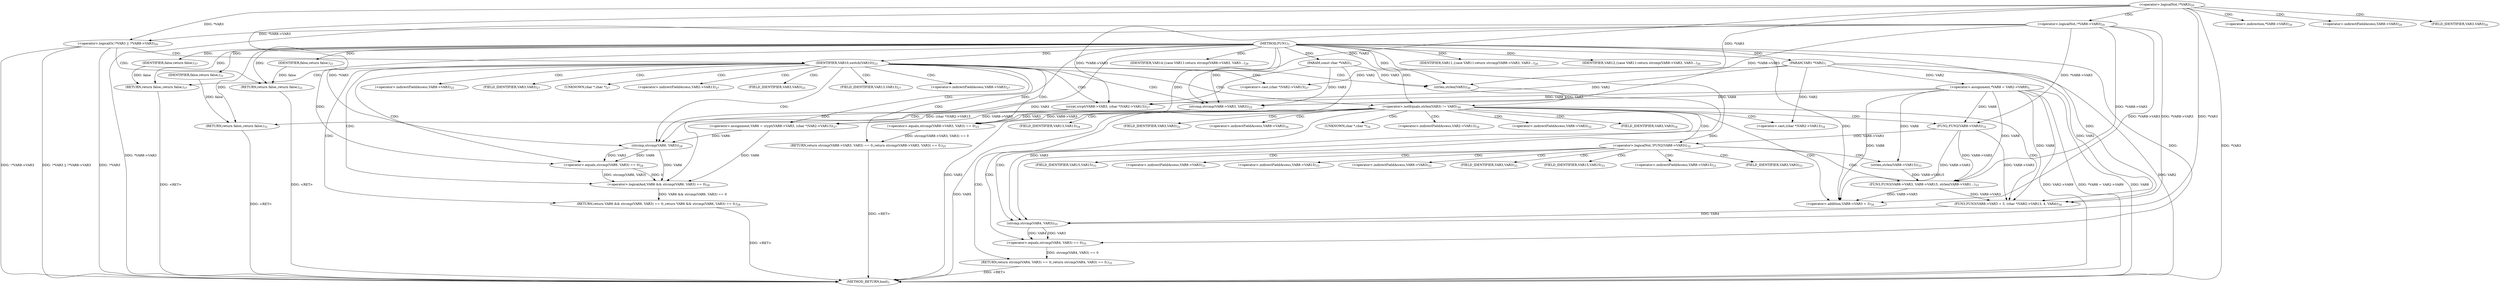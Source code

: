 digraph "FUN1" {  
"8" [label = <(METHOD,FUN1)<SUB>1</SUB>> ]
"119" [label = <(METHOD_RETURN,bool)<SUB>1</SUB>> ]
"9" [label = <(PARAM,VAR1 *VAR2)<SUB>1</SUB>> ]
"10" [label = <(PARAM,const char *VAR3)<SUB>1</SUB>> ]
"15" [label = <(&lt;operator&gt;.assignment,*VAR8 = VAR2-&gt;VAR9)<SUB>5</SUB>> ]
"117" [label = <(RETURN,return false;,return false;)<SUB>37</SUB>> ]
"21" [label = <(&lt;operator&gt;.logicalOr,!*VAR3 || !*VAR8-&gt;VAR3)<SUB>20</SUB>> ]
"34" [label = <(IDENTIFIER,VAR10,switch(VAR10))<SUB>23</SUB>> ]
"118" [label = <(IDENTIFIER,false,return false;)<SUB>37</SUB>> ]
"31" [label = <(RETURN,return false;,return false;)<SUB>21</SUB>> ]
"37" [label = <(IDENTIFIER,VAR11,{
	case VAR11:
		return strcmp(VAR8-&gt;VAR3, VAR3...)<SUB>24</SUB>> ]
"38" [label = <(RETURN,return strcmp(VAR8-&gt;VAR3, VAR3) == 0;,return strcmp(VAR8-&gt;VAR3, VAR3) == 0;)<SUB>25</SUB>> ]
"47" [label = <(IDENTIFIER,VAR12,{
	case VAR11:
		return strcmp(VAR8-&gt;VAR3, VAR3...)<SUB>26</SUB>> ]
"48" [label = <(&lt;operator&gt;.assignment,VAR6 = crypt(VAR8-&gt;VAR3, (char *)VAR2-&gt;VAR13))<SUB>27</SUB>> ]
"59" [label = <(RETURN,return VAR6 &amp;&amp; strcmp(VAR6, VAR3) == 0;,return VAR6 &amp;&amp; strcmp(VAR6, VAR3) == 0;)<SUB>28</SUB>> ]
"68" [label = <(IDENTIFIER,VAR14,{
	case VAR11:
		return strcmp(VAR8-&gt;VAR3, VAR3...)<SUB>29</SUB>> ]
"98" [label = <(FUN3,FUN3(VAR8-&gt;VAR3 + 3, (char *)VAR2-&gt;VAR13, 4, VAR4))<SUB>34</SUB>> ]
"111" [label = <(RETURN,return strcmp(VAR4, VAR3) == 0;,return strcmp(VAR4, VAR3) == 0;)<SUB>35</SUB>> ]
"22" [label = <(&lt;operator&gt;.logicalNot,!*VAR3)<SUB>20</SUB>> ]
"25" [label = <(&lt;operator&gt;.logicalNot,!*VAR8-&gt;VAR3)<SUB>20</SUB>> ]
"32" [label = <(IDENTIFIER,false,return false;)<SUB>21</SUB>> ]
"39" [label = <(&lt;operator&gt;.equals,strcmp(VAR8-&gt;VAR3, VAR3) == 0)<SUB>25</SUB>> ]
"60" [label = <(&lt;operator&gt;.logicalAnd,VAR6 &amp;&amp; strcmp(VAR6, VAR3) == 0)<SUB>28</SUB>> ]
"70" [label = <(&lt;operator&gt;.notEquals,strlen(VAR3) != VAR5)<SUB>30</SUB>> ]
"78" [label = <(&lt;operator&gt;.logicalNot,!FUN2(VAR8-&gt;VAR3))<SUB>32</SUB>> ]
"112" [label = <(&lt;operator&gt;.equals,strcmp(VAR4, VAR3) == 0)<SUB>35</SUB>> ]
"50" [label = <(crypt,crypt(VAR8-&gt;VAR3, (char *)VAR2-&gt;VAR13))<SUB>27</SUB>> ]
"75" [label = <(RETURN,return false;,return false;)<SUB>31</SUB>> ]
"84" [label = <(FUN3,FUN3(VAR8-&gt;VAR3, VAR8-&gt;VAR15, strlen(VAR8-&gt;VAR1...)<SUB>33</SUB>> ]
"99" [label = <(&lt;operator&gt;.addition,VAR8-&gt;VAR3 + 3)<SUB>34</SUB>> ]
"104" [label = <(&lt;operator&gt;.cast,(char *)VAR2-&gt;VAR13)<SUB>34</SUB>> ]
"40" [label = <(strcmp,strcmp(VAR8-&gt;VAR3, VAR3))<SUB>25</SUB>> ]
"54" [label = <(&lt;operator&gt;.cast,(char *)VAR2-&gt;VAR13)<SUB>27</SUB>> ]
"62" [label = <(&lt;operator&gt;.equals,strcmp(VAR6, VAR3) == 0)<SUB>28</SUB>> ]
"71" [label = <(strlen,strlen(VAR3))<SUB>30</SUB>> ]
"76" [label = <(IDENTIFIER,false,return false;)<SUB>31</SUB>> ]
"79" [label = <(FUN2,FUN2(VAR8-&gt;VAR3))<SUB>32</SUB>> ]
"113" [label = <(strcmp,strcmp(VAR4, VAR3))<SUB>35</SUB>> ]
"63" [label = <(strcmp,strcmp(VAR6, VAR3))<SUB>28</SUB>> ]
"91" [label = <(strlen,strlen(VAR8-&gt;VAR15))<SUB>33</SUB>> ]
"26" [label = <(&lt;operator&gt;.indirection,*VAR8-&gt;VAR3)<SUB>20</SUB>> ]
"27" [label = <(&lt;operator&gt;.indirectFieldAccess,VAR8-&gt;VAR3)<SUB>20</SUB>> ]
"51" [label = <(&lt;operator&gt;.indirectFieldAccess,VAR8-&gt;VAR3)<SUB>27</SUB>> ]
"100" [label = <(&lt;operator&gt;.indirectFieldAccess,VAR8-&gt;VAR3)<SUB>34</SUB>> ]
"105" [label = <(UNKNOWN,char *,char *)<SUB>34</SUB>> ]
"106" [label = <(&lt;operator&gt;.indirectFieldAccess,VAR2-&gt;VAR13)<SUB>34</SUB>> ]
"29" [label = <(FIELD_IDENTIFIER,VAR3,VAR3)<SUB>20</SUB>> ]
"41" [label = <(&lt;operator&gt;.indirectFieldAccess,VAR8-&gt;VAR3)<SUB>25</SUB>> ]
"53" [label = <(FIELD_IDENTIFIER,VAR3,VAR3)<SUB>27</SUB>> ]
"55" [label = <(UNKNOWN,char *,char *)<SUB>27</SUB>> ]
"56" [label = <(&lt;operator&gt;.indirectFieldAccess,VAR2-&gt;VAR13)<SUB>27</SUB>> ]
"80" [label = <(&lt;operator&gt;.indirectFieldAccess,VAR8-&gt;VAR3)<SUB>32</SUB>> ]
"85" [label = <(&lt;operator&gt;.indirectFieldAccess,VAR8-&gt;VAR3)<SUB>33</SUB>> ]
"88" [label = <(&lt;operator&gt;.indirectFieldAccess,VAR8-&gt;VAR15)<SUB>33</SUB>> ]
"95" [label = <(&lt;operator&gt;.indirectFieldAccess,VAR8-&gt;VAR3)<SUB>33</SUB>> ]
"102" [label = <(FIELD_IDENTIFIER,VAR3,VAR3)<SUB>34</SUB>> ]
"108" [label = <(FIELD_IDENTIFIER,VAR13,VAR13)<SUB>34</SUB>> ]
"43" [label = <(FIELD_IDENTIFIER,VAR3,VAR3)<SUB>25</SUB>> ]
"58" [label = <(FIELD_IDENTIFIER,VAR13,VAR13)<SUB>27</SUB>> ]
"82" [label = <(FIELD_IDENTIFIER,VAR3,VAR3)<SUB>32</SUB>> ]
"87" [label = <(FIELD_IDENTIFIER,VAR3,VAR3)<SUB>33</SUB>> ]
"90" [label = <(FIELD_IDENTIFIER,VAR15,VAR15)<SUB>33</SUB>> ]
"92" [label = <(&lt;operator&gt;.indirectFieldAccess,VAR8-&gt;VAR15)<SUB>33</SUB>> ]
"97" [label = <(FIELD_IDENTIFIER,VAR3,VAR3)<SUB>33</SUB>> ]
"94" [label = <(FIELD_IDENTIFIER,VAR15,VAR15)<SUB>33</SUB>> ]
  "38" -> "119"  [ label = "DDG: &lt;RET&gt;"] 
  "75" -> "119"  [ label = "DDG: &lt;RET&gt;"] 
  "111" -> "119"  [ label = "DDG: &lt;RET&gt;"] 
  "117" -> "119"  [ label = "DDG: &lt;RET&gt;"] 
  "31" -> "119"  [ label = "DDG: &lt;RET&gt;"] 
  "59" -> "119"  [ label = "DDG: &lt;RET&gt;"] 
  "9" -> "119"  [ label = "DDG: VAR2"] 
  "10" -> "119"  [ label = "DDG: VAR3"] 
  "15" -> "119"  [ label = "DDG: VAR8"] 
  "15" -> "119"  [ label = "DDG: VAR2-&gt;VAR9"] 
  "15" -> "119"  [ label = "DDG: *VAR8 = VAR2-&gt;VAR9"] 
  "22" -> "119"  [ label = "DDG: *VAR3"] 
  "21" -> "119"  [ label = "DDG: !*VAR3"] 
  "25" -> "119"  [ label = "DDG: *VAR8-&gt;VAR3"] 
  "21" -> "119"  [ label = "DDG: !*VAR8-&gt;VAR3"] 
  "21" -> "119"  [ label = "DDG: !*VAR3 || !*VAR8-&gt;VAR3"] 
  "70" -> "119"  [ label = "DDG: VAR5"] 
  "8" -> "9"  [ label = "DDG: "] 
  "8" -> "10"  [ label = "DDG: "] 
  "9" -> "15"  [ label = "DDG: VAR2"] 
  "118" -> "117"  [ label = "DDG: false"] 
  "8" -> "117"  [ label = "DDG: "] 
  "8" -> "34"  [ label = "DDG: "] 
  "8" -> "118"  [ label = "DDG: "] 
  "22" -> "21"  [ label = "DDG: *VAR3"] 
  "25" -> "21"  [ label = "DDG: *VAR8-&gt;VAR3"] 
  "32" -> "31"  [ label = "DDG: false"] 
  "8" -> "31"  [ label = "DDG: "] 
  "8" -> "37"  [ label = "DDG: "] 
  "39" -> "38"  [ label = "DDG: strcmp(VAR8-&gt;VAR3, VAR3) == 0"] 
  "8" -> "47"  [ label = "DDG: "] 
  "50" -> "48"  [ label = "DDG: VAR8-&gt;VAR3"] 
  "50" -> "48"  [ label = "DDG: (char *)VAR2-&gt;VAR13"] 
  "60" -> "59"  [ label = "DDG: VAR6 &amp;&amp; strcmp(VAR6, VAR3) == 0"] 
  "8" -> "68"  [ label = "DDG: "] 
  "112" -> "111"  [ label = "DDG: strcmp(VAR4, VAR3) == 0"] 
  "8" -> "32"  [ label = "DDG: "] 
  "15" -> "98"  [ label = "DDG: VAR8"] 
  "25" -> "98"  [ label = "DDG: *VAR8-&gt;VAR3"] 
  "79" -> "98"  [ label = "DDG: VAR8-&gt;VAR3"] 
  "84" -> "98"  [ label = "DDG: VAR8-&gt;VAR3"] 
  "8" -> "98"  [ label = "DDG: "] 
  "9" -> "98"  [ label = "DDG: VAR2"] 
  "40" -> "39"  [ label = "DDG: VAR8-&gt;VAR3"] 
  "40" -> "39"  [ label = "DDG: VAR3"] 
  "8" -> "39"  [ label = "DDG: "] 
  "15" -> "50"  [ label = "DDG: VAR8"] 
  "25" -> "50"  [ label = "DDG: *VAR8-&gt;VAR3"] 
  "9" -> "50"  [ label = "DDG: VAR2"] 
  "48" -> "60"  [ label = "DDG: VAR6"] 
  "63" -> "60"  [ label = "DDG: VAR6"] 
  "8" -> "60"  [ label = "DDG: "] 
  "62" -> "60"  [ label = "DDG: strcmp(VAR6, VAR3)"] 
  "62" -> "60"  [ label = "DDG: 0"] 
  "71" -> "70"  [ label = "DDG: VAR3"] 
  "8" -> "70"  [ label = "DDG: "] 
  "76" -> "75"  [ label = "DDG: false"] 
  "8" -> "75"  [ label = "DDG: "] 
  "79" -> "78"  [ label = "DDG: VAR8-&gt;VAR3"] 
  "15" -> "99"  [ label = "DDG: VAR8"] 
  "25" -> "99"  [ label = "DDG: *VAR8-&gt;VAR3"] 
  "79" -> "99"  [ label = "DDG: VAR8-&gt;VAR3"] 
  "84" -> "99"  [ label = "DDG: VAR8-&gt;VAR3"] 
  "8" -> "99"  [ label = "DDG: "] 
  "9" -> "104"  [ label = "DDG: VAR2"] 
  "113" -> "112"  [ label = "DDG: VAR4"] 
  "113" -> "112"  [ label = "DDG: VAR3"] 
  "8" -> "112"  [ label = "DDG: "] 
  "15" -> "40"  [ label = "DDG: VAR8"] 
  "25" -> "40"  [ label = "DDG: *VAR8-&gt;VAR3"] 
  "10" -> "40"  [ label = "DDG: VAR3"] 
  "22" -> "40"  [ label = "DDG: *VAR3"] 
  "8" -> "40"  [ label = "DDG: "] 
  "9" -> "54"  [ label = "DDG: VAR2"] 
  "63" -> "62"  [ label = "DDG: VAR6"] 
  "63" -> "62"  [ label = "DDG: VAR3"] 
  "8" -> "62"  [ label = "DDG: "] 
  "10" -> "71"  [ label = "DDG: VAR3"] 
  "22" -> "71"  [ label = "DDG: *VAR3"] 
  "8" -> "71"  [ label = "DDG: "] 
  "8" -> "76"  [ label = "DDG: "] 
  "15" -> "79"  [ label = "DDG: VAR8"] 
  "25" -> "79"  [ label = "DDG: *VAR8-&gt;VAR3"] 
  "15" -> "84"  [ label = "DDG: VAR8"] 
  "25" -> "84"  [ label = "DDG: *VAR8-&gt;VAR3"] 
  "79" -> "84"  [ label = "DDG: VAR8-&gt;VAR3"] 
  "91" -> "84"  [ label = "DDG: VAR8-&gt;VAR15"] 
  "98" -> "113"  [ label = "DDG: VAR4"] 
  "8" -> "113"  [ label = "DDG: "] 
  "22" -> "113"  [ label = "DDG: *VAR3"] 
  "71" -> "113"  [ label = "DDG: VAR3"] 
  "48" -> "63"  [ label = "DDG: VAR6"] 
  "8" -> "63"  [ label = "DDG: "] 
  "10" -> "63"  [ label = "DDG: VAR3"] 
  "22" -> "63"  [ label = "DDG: *VAR3"] 
  "15" -> "91"  [ label = "DDG: VAR8"] 
  "21" -> "34"  [ label = "CDG: "] 
  "21" -> "31"  [ label = "CDG: "] 
  "34" -> "48"  [ label = "CDG: "] 
  "34" -> "60"  [ label = "CDG: "] 
  "34" -> "51"  [ label = "CDG: "] 
  "34" -> "38"  [ label = "CDG: "] 
  "34" -> "56"  [ label = "CDG: "] 
  "34" -> "40"  [ label = "CDG: "] 
  "34" -> "50"  [ label = "CDG: "] 
  "34" -> "59"  [ label = "CDG: "] 
  "34" -> "54"  [ label = "CDG: "] 
  "34" -> "43"  [ label = "CDG: "] 
  "34" -> "58"  [ label = "CDG: "] 
  "34" -> "71"  [ label = "CDG: "] 
  "34" -> "53"  [ label = "CDG: "] 
  "34" -> "41"  [ label = "CDG: "] 
  "34" -> "70"  [ label = "CDG: "] 
  "34" -> "117"  [ label = "CDG: "] 
  "34" -> "55"  [ label = "CDG: "] 
  "34" -> "39"  [ label = "CDG: "] 
  "34" -> "63"  [ label = "CDG: "] 
  "34" -> "62"  [ label = "CDG: "] 
  "22" -> "26"  [ label = "CDG: "] 
  "22" -> "25"  [ label = "CDG: "] 
  "22" -> "27"  [ label = "CDG: "] 
  "22" -> "29"  [ label = "CDG: "] 
  "70" -> "98"  [ label = "CDG: "] 
  "70" -> "113"  [ label = "CDG: "] 
  "70" -> "75"  [ label = "CDG: "] 
  "70" -> "99"  [ label = "CDG: "] 
  "70" -> "102"  [ label = "CDG: "] 
  "70" -> "104"  [ label = "CDG: "] 
  "70" -> "106"  [ label = "CDG: "] 
  "70" -> "112"  [ label = "CDG: "] 
  "70" -> "82"  [ label = "CDG: "] 
  "70" -> "79"  [ label = "CDG: "] 
  "70" -> "80"  [ label = "CDG: "] 
  "70" -> "105"  [ label = "CDG: "] 
  "70" -> "100"  [ label = "CDG: "] 
  "70" -> "108"  [ label = "CDG: "] 
  "70" -> "78"  [ label = "CDG: "] 
  "70" -> "111"  [ label = "CDG: "] 
  "78" -> "94"  [ label = "CDG: "] 
  "78" -> "84"  [ label = "CDG: "] 
  "78" -> "85"  [ label = "CDG: "] 
  "78" -> "95"  [ label = "CDG: "] 
  "78" -> "92"  [ label = "CDG: "] 
  "78" -> "87"  [ label = "CDG: "] 
  "78" -> "97"  [ label = "CDG: "] 
  "78" -> "91"  [ label = "CDG: "] 
  "78" -> "90"  [ label = "CDG: "] 
  "78" -> "88"  [ label = "CDG: "] 
}
